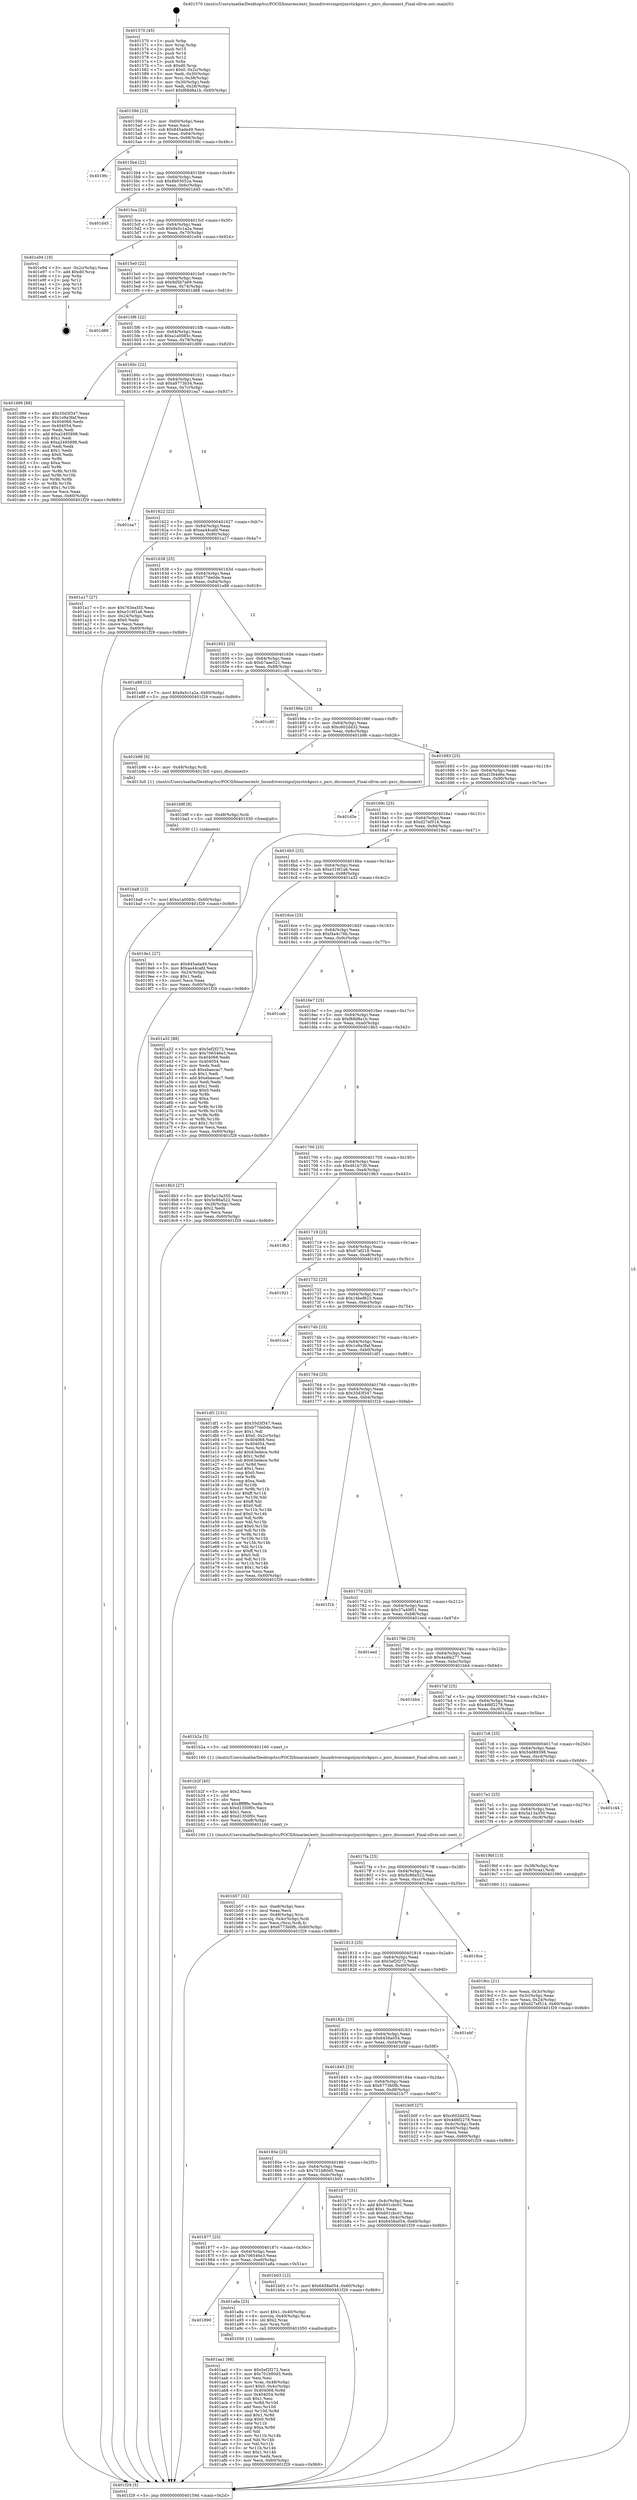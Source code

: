 digraph "0x401570" {
  label = "0x401570 (/mnt/c/Users/mathe/Desktop/tcc/POCII/binaries/extr_linuxdriversinputjoystickpxrc.c_pxrc_disconnect_Final-ollvm.out::main(0))"
  labelloc = "t"
  node[shape=record]

  Entry [label="",width=0.3,height=0.3,shape=circle,fillcolor=black,style=filled]
  "0x40159d" [label="{
     0x40159d [23]\l
     | [instrs]\l
     &nbsp;&nbsp;0x40159d \<+3\>: mov -0x60(%rbp),%eax\l
     &nbsp;&nbsp;0x4015a0 \<+2\>: mov %eax,%ecx\l
     &nbsp;&nbsp;0x4015a2 \<+6\>: sub $0x845ada49,%ecx\l
     &nbsp;&nbsp;0x4015a8 \<+3\>: mov %eax,-0x64(%rbp)\l
     &nbsp;&nbsp;0x4015ab \<+3\>: mov %ecx,-0x68(%rbp)\l
     &nbsp;&nbsp;0x4015ae \<+6\>: je 00000000004019fc \<main+0x48c\>\l
  }"]
  "0x4019fc" [label="{
     0x4019fc\l
  }", style=dashed]
  "0x4015b4" [label="{
     0x4015b4 [22]\l
     | [instrs]\l
     &nbsp;&nbsp;0x4015b4 \<+5\>: jmp 00000000004015b9 \<main+0x49\>\l
     &nbsp;&nbsp;0x4015b9 \<+3\>: mov -0x64(%rbp),%eax\l
     &nbsp;&nbsp;0x4015bc \<+5\>: sub $0x8b03052a,%eax\l
     &nbsp;&nbsp;0x4015c1 \<+3\>: mov %eax,-0x6c(%rbp)\l
     &nbsp;&nbsp;0x4015c4 \<+6\>: je 0000000000401d45 \<main+0x7d5\>\l
  }"]
  Exit [label="",width=0.3,height=0.3,shape=circle,fillcolor=black,style=filled,peripheries=2]
  "0x401d45" [label="{
     0x401d45\l
  }", style=dashed]
  "0x4015ca" [label="{
     0x4015ca [22]\l
     | [instrs]\l
     &nbsp;&nbsp;0x4015ca \<+5\>: jmp 00000000004015cf \<main+0x5f\>\l
     &nbsp;&nbsp;0x4015cf \<+3\>: mov -0x64(%rbp),%eax\l
     &nbsp;&nbsp;0x4015d2 \<+5\>: sub $0x9a5c1a2a,%eax\l
     &nbsp;&nbsp;0x4015d7 \<+3\>: mov %eax,-0x70(%rbp)\l
     &nbsp;&nbsp;0x4015da \<+6\>: je 0000000000401e94 \<main+0x924\>\l
  }"]
  "0x401ba8" [label="{
     0x401ba8 [12]\l
     | [instrs]\l
     &nbsp;&nbsp;0x401ba8 \<+7\>: movl $0xa1a0085c,-0x60(%rbp)\l
     &nbsp;&nbsp;0x401baf \<+5\>: jmp 0000000000401f29 \<main+0x9b9\>\l
  }"]
  "0x401e94" [label="{
     0x401e94 [19]\l
     | [instrs]\l
     &nbsp;&nbsp;0x401e94 \<+3\>: mov -0x2c(%rbp),%eax\l
     &nbsp;&nbsp;0x401e97 \<+7\>: add $0xd0,%rsp\l
     &nbsp;&nbsp;0x401e9e \<+1\>: pop %rbx\l
     &nbsp;&nbsp;0x401e9f \<+2\>: pop %r12\l
     &nbsp;&nbsp;0x401ea1 \<+2\>: pop %r14\l
     &nbsp;&nbsp;0x401ea3 \<+2\>: pop %r15\l
     &nbsp;&nbsp;0x401ea5 \<+1\>: pop %rbp\l
     &nbsp;&nbsp;0x401ea6 \<+1\>: ret\l
  }"]
  "0x4015e0" [label="{
     0x4015e0 [22]\l
     | [instrs]\l
     &nbsp;&nbsp;0x4015e0 \<+5\>: jmp 00000000004015e5 \<main+0x75\>\l
     &nbsp;&nbsp;0x4015e5 \<+3\>: mov -0x64(%rbp),%eax\l
     &nbsp;&nbsp;0x4015e8 \<+5\>: sub $0x9d5b7a69,%eax\l
     &nbsp;&nbsp;0x4015ed \<+3\>: mov %eax,-0x74(%rbp)\l
     &nbsp;&nbsp;0x4015f0 \<+6\>: je 0000000000401d88 \<main+0x818\>\l
  }"]
  "0x401b9f" [label="{
     0x401b9f [9]\l
     | [instrs]\l
     &nbsp;&nbsp;0x401b9f \<+4\>: mov -0x48(%rbp),%rdi\l
     &nbsp;&nbsp;0x401ba3 \<+5\>: call 0000000000401030 \<free@plt\>\l
     | [calls]\l
     &nbsp;&nbsp;0x401030 \{1\} (unknown)\l
  }"]
  "0x401d88" [label="{
     0x401d88\l
  }", style=dashed]
  "0x4015f6" [label="{
     0x4015f6 [22]\l
     | [instrs]\l
     &nbsp;&nbsp;0x4015f6 \<+5\>: jmp 00000000004015fb \<main+0x8b\>\l
     &nbsp;&nbsp;0x4015fb \<+3\>: mov -0x64(%rbp),%eax\l
     &nbsp;&nbsp;0x4015fe \<+5\>: sub $0xa1a0085c,%eax\l
     &nbsp;&nbsp;0x401603 \<+3\>: mov %eax,-0x78(%rbp)\l
     &nbsp;&nbsp;0x401606 \<+6\>: je 0000000000401d99 \<main+0x829\>\l
  }"]
  "0x401b57" [label="{
     0x401b57 [32]\l
     | [instrs]\l
     &nbsp;&nbsp;0x401b57 \<+6\>: mov -0xe8(%rbp),%ecx\l
     &nbsp;&nbsp;0x401b5d \<+3\>: imul %eax,%ecx\l
     &nbsp;&nbsp;0x401b60 \<+4\>: mov -0x48(%rbp),%rsi\l
     &nbsp;&nbsp;0x401b64 \<+4\>: movslq -0x4c(%rbp),%rdi\l
     &nbsp;&nbsp;0x401b68 \<+3\>: mov %ecx,(%rsi,%rdi,4)\l
     &nbsp;&nbsp;0x401b6b \<+7\>: movl $0x6773b0fb,-0x60(%rbp)\l
     &nbsp;&nbsp;0x401b72 \<+5\>: jmp 0000000000401f29 \<main+0x9b9\>\l
  }"]
  "0x401d99" [label="{
     0x401d99 [88]\l
     | [instrs]\l
     &nbsp;&nbsp;0x401d99 \<+5\>: mov $0x35d3f347,%eax\l
     &nbsp;&nbsp;0x401d9e \<+5\>: mov $0x1e9a3faf,%ecx\l
     &nbsp;&nbsp;0x401da3 \<+7\>: mov 0x404068,%edx\l
     &nbsp;&nbsp;0x401daa \<+7\>: mov 0x404054,%esi\l
     &nbsp;&nbsp;0x401db1 \<+2\>: mov %edx,%edi\l
     &nbsp;&nbsp;0x401db3 \<+6\>: add $0xa2495898,%edi\l
     &nbsp;&nbsp;0x401db9 \<+3\>: sub $0x1,%edi\l
     &nbsp;&nbsp;0x401dbc \<+6\>: sub $0xa2495898,%edi\l
     &nbsp;&nbsp;0x401dc2 \<+3\>: imul %edi,%edx\l
     &nbsp;&nbsp;0x401dc5 \<+3\>: and $0x1,%edx\l
     &nbsp;&nbsp;0x401dc8 \<+3\>: cmp $0x0,%edx\l
     &nbsp;&nbsp;0x401dcb \<+4\>: sete %r8b\l
     &nbsp;&nbsp;0x401dcf \<+3\>: cmp $0xa,%esi\l
     &nbsp;&nbsp;0x401dd2 \<+4\>: setl %r9b\l
     &nbsp;&nbsp;0x401dd6 \<+3\>: mov %r8b,%r10b\l
     &nbsp;&nbsp;0x401dd9 \<+3\>: and %r9b,%r10b\l
     &nbsp;&nbsp;0x401ddc \<+3\>: xor %r9b,%r8b\l
     &nbsp;&nbsp;0x401ddf \<+3\>: or %r8b,%r10b\l
     &nbsp;&nbsp;0x401de2 \<+4\>: test $0x1,%r10b\l
     &nbsp;&nbsp;0x401de6 \<+3\>: cmovne %ecx,%eax\l
     &nbsp;&nbsp;0x401de9 \<+3\>: mov %eax,-0x60(%rbp)\l
     &nbsp;&nbsp;0x401dec \<+5\>: jmp 0000000000401f29 \<main+0x9b9\>\l
  }"]
  "0x40160c" [label="{
     0x40160c [22]\l
     | [instrs]\l
     &nbsp;&nbsp;0x40160c \<+5\>: jmp 0000000000401611 \<main+0xa1\>\l
     &nbsp;&nbsp;0x401611 \<+3\>: mov -0x64(%rbp),%eax\l
     &nbsp;&nbsp;0x401614 \<+5\>: sub $0xa9773b34,%eax\l
     &nbsp;&nbsp;0x401619 \<+3\>: mov %eax,-0x7c(%rbp)\l
     &nbsp;&nbsp;0x40161c \<+6\>: je 0000000000401ea7 \<main+0x937\>\l
  }"]
  "0x401b2f" [label="{
     0x401b2f [40]\l
     | [instrs]\l
     &nbsp;&nbsp;0x401b2f \<+5\>: mov $0x2,%ecx\l
     &nbsp;&nbsp;0x401b34 \<+1\>: cltd\l
     &nbsp;&nbsp;0x401b35 \<+2\>: idiv %ecx\l
     &nbsp;&nbsp;0x401b37 \<+6\>: imul $0xfffffffe,%edx,%ecx\l
     &nbsp;&nbsp;0x401b3d \<+6\>: sub $0xd1350f0c,%ecx\l
     &nbsp;&nbsp;0x401b43 \<+3\>: add $0x1,%ecx\l
     &nbsp;&nbsp;0x401b46 \<+6\>: add $0xd1350f0c,%ecx\l
     &nbsp;&nbsp;0x401b4c \<+6\>: mov %ecx,-0xe8(%rbp)\l
     &nbsp;&nbsp;0x401b52 \<+5\>: call 0000000000401160 \<next_i\>\l
     | [calls]\l
     &nbsp;&nbsp;0x401160 \{1\} (/mnt/c/Users/mathe/Desktop/tcc/POCII/binaries/extr_linuxdriversinputjoystickpxrc.c_pxrc_disconnect_Final-ollvm.out::next_i)\l
  }"]
  "0x401ea7" [label="{
     0x401ea7\l
  }", style=dashed]
  "0x401622" [label="{
     0x401622 [22]\l
     | [instrs]\l
     &nbsp;&nbsp;0x401622 \<+5\>: jmp 0000000000401627 \<main+0xb7\>\l
     &nbsp;&nbsp;0x401627 \<+3\>: mov -0x64(%rbp),%eax\l
     &nbsp;&nbsp;0x40162a \<+5\>: sub $0xaa44cafd,%eax\l
     &nbsp;&nbsp;0x40162f \<+3\>: mov %eax,-0x80(%rbp)\l
     &nbsp;&nbsp;0x401632 \<+6\>: je 0000000000401a17 \<main+0x4a7\>\l
  }"]
  "0x401aa1" [label="{
     0x401aa1 [98]\l
     | [instrs]\l
     &nbsp;&nbsp;0x401aa1 \<+5\>: mov $0x5ef2f272,%ecx\l
     &nbsp;&nbsp;0x401aa6 \<+5\>: mov $0x701b80d5,%edx\l
     &nbsp;&nbsp;0x401aab \<+2\>: xor %esi,%esi\l
     &nbsp;&nbsp;0x401aad \<+4\>: mov %rax,-0x48(%rbp)\l
     &nbsp;&nbsp;0x401ab1 \<+7\>: movl $0x0,-0x4c(%rbp)\l
     &nbsp;&nbsp;0x401ab8 \<+8\>: mov 0x404068,%r8d\l
     &nbsp;&nbsp;0x401ac0 \<+8\>: mov 0x404054,%r9d\l
     &nbsp;&nbsp;0x401ac8 \<+3\>: sub $0x1,%esi\l
     &nbsp;&nbsp;0x401acb \<+3\>: mov %r8d,%r10d\l
     &nbsp;&nbsp;0x401ace \<+3\>: add %esi,%r10d\l
     &nbsp;&nbsp;0x401ad1 \<+4\>: imul %r10d,%r8d\l
     &nbsp;&nbsp;0x401ad5 \<+4\>: and $0x1,%r8d\l
     &nbsp;&nbsp;0x401ad9 \<+4\>: cmp $0x0,%r8d\l
     &nbsp;&nbsp;0x401add \<+4\>: sete %r11b\l
     &nbsp;&nbsp;0x401ae1 \<+4\>: cmp $0xa,%r9d\l
     &nbsp;&nbsp;0x401ae5 \<+3\>: setl %bl\l
     &nbsp;&nbsp;0x401ae8 \<+3\>: mov %r11b,%r14b\l
     &nbsp;&nbsp;0x401aeb \<+3\>: and %bl,%r14b\l
     &nbsp;&nbsp;0x401aee \<+3\>: xor %bl,%r11b\l
     &nbsp;&nbsp;0x401af1 \<+3\>: or %r11b,%r14b\l
     &nbsp;&nbsp;0x401af4 \<+4\>: test $0x1,%r14b\l
     &nbsp;&nbsp;0x401af8 \<+3\>: cmovne %edx,%ecx\l
     &nbsp;&nbsp;0x401afb \<+3\>: mov %ecx,-0x60(%rbp)\l
     &nbsp;&nbsp;0x401afe \<+5\>: jmp 0000000000401f29 \<main+0x9b9\>\l
  }"]
  "0x401a17" [label="{
     0x401a17 [27]\l
     | [instrs]\l
     &nbsp;&nbsp;0x401a17 \<+5\>: mov $0x763ea5f3,%eax\l
     &nbsp;&nbsp;0x401a1c \<+5\>: mov $0xe316f1a6,%ecx\l
     &nbsp;&nbsp;0x401a21 \<+3\>: mov -0x24(%rbp),%edx\l
     &nbsp;&nbsp;0x401a24 \<+3\>: cmp $0x0,%edx\l
     &nbsp;&nbsp;0x401a27 \<+3\>: cmove %ecx,%eax\l
     &nbsp;&nbsp;0x401a2a \<+3\>: mov %eax,-0x60(%rbp)\l
     &nbsp;&nbsp;0x401a2d \<+5\>: jmp 0000000000401f29 \<main+0x9b9\>\l
  }"]
  "0x401638" [label="{
     0x401638 [25]\l
     | [instrs]\l
     &nbsp;&nbsp;0x401638 \<+5\>: jmp 000000000040163d \<main+0xcd\>\l
     &nbsp;&nbsp;0x40163d \<+3\>: mov -0x64(%rbp),%eax\l
     &nbsp;&nbsp;0x401640 \<+5\>: sub $0xb77de0de,%eax\l
     &nbsp;&nbsp;0x401645 \<+6\>: mov %eax,-0x84(%rbp)\l
     &nbsp;&nbsp;0x40164b \<+6\>: je 0000000000401e88 \<main+0x918\>\l
  }"]
  "0x401890" [label="{
     0x401890\l
  }", style=dashed]
  "0x401e88" [label="{
     0x401e88 [12]\l
     | [instrs]\l
     &nbsp;&nbsp;0x401e88 \<+7\>: movl $0x9a5c1a2a,-0x60(%rbp)\l
     &nbsp;&nbsp;0x401e8f \<+5\>: jmp 0000000000401f29 \<main+0x9b9\>\l
  }"]
  "0x401651" [label="{
     0x401651 [25]\l
     | [instrs]\l
     &nbsp;&nbsp;0x401651 \<+5\>: jmp 0000000000401656 \<main+0xe6\>\l
     &nbsp;&nbsp;0x401656 \<+3\>: mov -0x64(%rbp),%eax\l
     &nbsp;&nbsp;0x401659 \<+5\>: sub $0xb7aae521,%eax\l
     &nbsp;&nbsp;0x40165e \<+6\>: mov %eax,-0x88(%rbp)\l
     &nbsp;&nbsp;0x401664 \<+6\>: je 0000000000401cd0 \<main+0x760\>\l
  }"]
  "0x401a8a" [label="{
     0x401a8a [23]\l
     | [instrs]\l
     &nbsp;&nbsp;0x401a8a \<+7\>: movl $0x1,-0x40(%rbp)\l
     &nbsp;&nbsp;0x401a91 \<+4\>: movslq -0x40(%rbp),%rax\l
     &nbsp;&nbsp;0x401a95 \<+4\>: shl $0x2,%rax\l
     &nbsp;&nbsp;0x401a99 \<+3\>: mov %rax,%rdi\l
     &nbsp;&nbsp;0x401a9c \<+5\>: call 0000000000401050 \<malloc@plt\>\l
     | [calls]\l
     &nbsp;&nbsp;0x401050 \{1\} (unknown)\l
  }"]
  "0x401cd0" [label="{
     0x401cd0\l
  }", style=dashed]
  "0x40166a" [label="{
     0x40166a [25]\l
     | [instrs]\l
     &nbsp;&nbsp;0x40166a \<+5\>: jmp 000000000040166f \<main+0xff\>\l
     &nbsp;&nbsp;0x40166f \<+3\>: mov -0x64(%rbp),%eax\l
     &nbsp;&nbsp;0x401672 \<+5\>: sub $0xc602dd32,%eax\l
     &nbsp;&nbsp;0x401677 \<+6\>: mov %eax,-0x8c(%rbp)\l
     &nbsp;&nbsp;0x40167d \<+6\>: je 0000000000401b96 \<main+0x626\>\l
  }"]
  "0x401877" [label="{
     0x401877 [25]\l
     | [instrs]\l
     &nbsp;&nbsp;0x401877 \<+5\>: jmp 000000000040187c \<main+0x30c\>\l
     &nbsp;&nbsp;0x40187c \<+3\>: mov -0x64(%rbp),%eax\l
     &nbsp;&nbsp;0x40187f \<+5\>: sub $0x706546e3,%eax\l
     &nbsp;&nbsp;0x401884 \<+6\>: mov %eax,-0xe0(%rbp)\l
     &nbsp;&nbsp;0x40188a \<+6\>: je 0000000000401a8a \<main+0x51a\>\l
  }"]
  "0x401b96" [label="{
     0x401b96 [9]\l
     | [instrs]\l
     &nbsp;&nbsp;0x401b96 \<+4\>: mov -0x48(%rbp),%rdi\l
     &nbsp;&nbsp;0x401b9a \<+5\>: call 00000000004013c0 \<pxrc_disconnect\>\l
     | [calls]\l
     &nbsp;&nbsp;0x4013c0 \{1\} (/mnt/c/Users/mathe/Desktop/tcc/POCII/binaries/extr_linuxdriversinputjoystickpxrc.c_pxrc_disconnect_Final-ollvm.out::pxrc_disconnect)\l
  }"]
  "0x401683" [label="{
     0x401683 [25]\l
     | [instrs]\l
     &nbsp;&nbsp;0x401683 \<+5\>: jmp 0000000000401688 \<main+0x118\>\l
     &nbsp;&nbsp;0x401688 \<+3\>: mov -0x64(%rbp),%eax\l
     &nbsp;&nbsp;0x40168b \<+5\>: sub $0xd1f44d6e,%eax\l
     &nbsp;&nbsp;0x401690 \<+6\>: mov %eax,-0x90(%rbp)\l
     &nbsp;&nbsp;0x401696 \<+6\>: je 0000000000401d5e \<main+0x7ee\>\l
  }"]
  "0x401b03" [label="{
     0x401b03 [12]\l
     | [instrs]\l
     &nbsp;&nbsp;0x401b03 \<+7\>: movl $0x6458a054,-0x60(%rbp)\l
     &nbsp;&nbsp;0x401b0a \<+5\>: jmp 0000000000401f29 \<main+0x9b9\>\l
  }"]
  "0x401d5e" [label="{
     0x401d5e\l
  }", style=dashed]
  "0x40169c" [label="{
     0x40169c [25]\l
     | [instrs]\l
     &nbsp;&nbsp;0x40169c \<+5\>: jmp 00000000004016a1 \<main+0x131\>\l
     &nbsp;&nbsp;0x4016a1 \<+3\>: mov -0x64(%rbp),%eax\l
     &nbsp;&nbsp;0x4016a4 \<+5\>: sub $0xd27ef514,%eax\l
     &nbsp;&nbsp;0x4016a9 \<+6\>: mov %eax,-0x94(%rbp)\l
     &nbsp;&nbsp;0x4016af \<+6\>: je 00000000004019e1 \<main+0x471\>\l
  }"]
  "0x40185e" [label="{
     0x40185e [25]\l
     | [instrs]\l
     &nbsp;&nbsp;0x40185e \<+5\>: jmp 0000000000401863 \<main+0x2f3\>\l
     &nbsp;&nbsp;0x401863 \<+3\>: mov -0x64(%rbp),%eax\l
     &nbsp;&nbsp;0x401866 \<+5\>: sub $0x701b80d5,%eax\l
     &nbsp;&nbsp;0x40186b \<+6\>: mov %eax,-0xdc(%rbp)\l
     &nbsp;&nbsp;0x401871 \<+6\>: je 0000000000401b03 \<main+0x593\>\l
  }"]
  "0x4019e1" [label="{
     0x4019e1 [27]\l
     | [instrs]\l
     &nbsp;&nbsp;0x4019e1 \<+5\>: mov $0x845ada49,%eax\l
     &nbsp;&nbsp;0x4019e6 \<+5\>: mov $0xaa44cafd,%ecx\l
     &nbsp;&nbsp;0x4019eb \<+3\>: mov -0x24(%rbp),%edx\l
     &nbsp;&nbsp;0x4019ee \<+3\>: cmp $0x1,%edx\l
     &nbsp;&nbsp;0x4019f1 \<+3\>: cmovl %ecx,%eax\l
     &nbsp;&nbsp;0x4019f4 \<+3\>: mov %eax,-0x60(%rbp)\l
     &nbsp;&nbsp;0x4019f7 \<+5\>: jmp 0000000000401f29 \<main+0x9b9\>\l
  }"]
  "0x4016b5" [label="{
     0x4016b5 [25]\l
     | [instrs]\l
     &nbsp;&nbsp;0x4016b5 \<+5\>: jmp 00000000004016ba \<main+0x14a\>\l
     &nbsp;&nbsp;0x4016ba \<+3\>: mov -0x64(%rbp),%eax\l
     &nbsp;&nbsp;0x4016bd \<+5\>: sub $0xe316f1a6,%eax\l
     &nbsp;&nbsp;0x4016c2 \<+6\>: mov %eax,-0x98(%rbp)\l
     &nbsp;&nbsp;0x4016c8 \<+6\>: je 0000000000401a32 \<main+0x4c2\>\l
  }"]
  "0x401b77" [label="{
     0x401b77 [31]\l
     | [instrs]\l
     &nbsp;&nbsp;0x401b77 \<+3\>: mov -0x4c(%rbp),%eax\l
     &nbsp;&nbsp;0x401b7a \<+5\>: add $0x601cbc01,%eax\l
     &nbsp;&nbsp;0x401b7f \<+3\>: add $0x1,%eax\l
     &nbsp;&nbsp;0x401b82 \<+5\>: sub $0x601cbc01,%eax\l
     &nbsp;&nbsp;0x401b87 \<+3\>: mov %eax,-0x4c(%rbp)\l
     &nbsp;&nbsp;0x401b8a \<+7\>: movl $0x6458a054,-0x60(%rbp)\l
     &nbsp;&nbsp;0x401b91 \<+5\>: jmp 0000000000401f29 \<main+0x9b9\>\l
  }"]
  "0x401a32" [label="{
     0x401a32 [88]\l
     | [instrs]\l
     &nbsp;&nbsp;0x401a32 \<+5\>: mov $0x5ef2f272,%eax\l
     &nbsp;&nbsp;0x401a37 \<+5\>: mov $0x706546e3,%ecx\l
     &nbsp;&nbsp;0x401a3c \<+7\>: mov 0x404068,%edx\l
     &nbsp;&nbsp;0x401a43 \<+7\>: mov 0x404054,%esi\l
     &nbsp;&nbsp;0x401a4a \<+2\>: mov %edx,%edi\l
     &nbsp;&nbsp;0x401a4c \<+6\>: sub $0xebaecac7,%edi\l
     &nbsp;&nbsp;0x401a52 \<+3\>: sub $0x1,%edi\l
     &nbsp;&nbsp;0x401a55 \<+6\>: add $0xebaecac7,%edi\l
     &nbsp;&nbsp;0x401a5b \<+3\>: imul %edi,%edx\l
     &nbsp;&nbsp;0x401a5e \<+3\>: and $0x1,%edx\l
     &nbsp;&nbsp;0x401a61 \<+3\>: cmp $0x0,%edx\l
     &nbsp;&nbsp;0x401a64 \<+4\>: sete %r8b\l
     &nbsp;&nbsp;0x401a68 \<+3\>: cmp $0xa,%esi\l
     &nbsp;&nbsp;0x401a6b \<+4\>: setl %r9b\l
     &nbsp;&nbsp;0x401a6f \<+3\>: mov %r8b,%r10b\l
     &nbsp;&nbsp;0x401a72 \<+3\>: and %r9b,%r10b\l
     &nbsp;&nbsp;0x401a75 \<+3\>: xor %r9b,%r8b\l
     &nbsp;&nbsp;0x401a78 \<+3\>: or %r8b,%r10b\l
     &nbsp;&nbsp;0x401a7b \<+4\>: test $0x1,%r10b\l
     &nbsp;&nbsp;0x401a7f \<+3\>: cmovne %ecx,%eax\l
     &nbsp;&nbsp;0x401a82 \<+3\>: mov %eax,-0x60(%rbp)\l
     &nbsp;&nbsp;0x401a85 \<+5\>: jmp 0000000000401f29 \<main+0x9b9\>\l
  }"]
  "0x4016ce" [label="{
     0x4016ce [25]\l
     | [instrs]\l
     &nbsp;&nbsp;0x4016ce \<+5\>: jmp 00000000004016d3 \<main+0x163\>\l
     &nbsp;&nbsp;0x4016d3 \<+3\>: mov -0x64(%rbp),%eax\l
     &nbsp;&nbsp;0x4016d6 \<+5\>: sub $0xf4a4c76b,%eax\l
     &nbsp;&nbsp;0x4016db \<+6\>: mov %eax,-0x9c(%rbp)\l
     &nbsp;&nbsp;0x4016e1 \<+6\>: je 0000000000401ceb \<main+0x77b\>\l
  }"]
  "0x401845" [label="{
     0x401845 [25]\l
     | [instrs]\l
     &nbsp;&nbsp;0x401845 \<+5\>: jmp 000000000040184a \<main+0x2da\>\l
     &nbsp;&nbsp;0x40184a \<+3\>: mov -0x64(%rbp),%eax\l
     &nbsp;&nbsp;0x40184d \<+5\>: sub $0x6773b0fb,%eax\l
     &nbsp;&nbsp;0x401852 \<+6\>: mov %eax,-0xd8(%rbp)\l
     &nbsp;&nbsp;0x401858 \<+6\>: je 0000000000401b77 \<main+0x607\>\l
  }"]
  "0x401ceb" [label="{
     0x401ceb\l
  }", style=dashed]
  "0x4016e7" [label="{
     0x4016e7 [25]\l
     | [instrs]\l
     &nbsp;&nbsp;0x4016e7 \<+5\>: jmp 00000000004016ec \<main+0x17c\>\l
     &nbsp;&nbsp;0x4016ec \<+3\>: mov -0x64(%rbp),%eax\l
     &nbsp;&nbsp;0x4016ef \<+5\>: sub $0xf68d8a1b,%eax\l
     &nbsp;&nbsp;0x4016f4 \<+6\>: mov %eax,-0xa0(%rbp)\l
     &nbsp;&nbsp;0x4016fa \<+6\>: je 00000000004018b3 \<main+0x343\>\l
  }"]
  "0x401b0f" [label="{
     0x401b0f [27]\l
     | [instrs]\l
     &nbsp;&nbsp;0x401b0f \<+5\>: mov $0xc602dd32,%eax\l
     &nbsp;&nbsp;0x401b14 \<+5\>: mov $0x4d6f2278,%ecx\l
     &nbsp;&nbsp;0x401b19 \<+3\>: mov -0x4c(%rbp),%edx\l
     &nbsp;&nbsp;0x401b1c \<+3\>: cmp -0x40(%rbp),%edx\l
     &nbsp;&nbsp;0x401b1f \<+3\>: cmovl %ecx,%eax\l
     &nbsp;&nbsp;0x401b22 \<+3\>: mov %eax,-0x60(%rbp)\l
     &nbsp;&nbsp;0x401b25 \<+5\>: jmp 0000000000401f29 \<main+0x9b9\>\l
  }"]
  "0x4018b3" [label="{
     0x4018b3 [27]\l
     | [instrs]\l
     &nbsp;&nbsp;0x4018b3 \<+5\>: mov $0x5a13a350,%eax\l
     &nbsp;&nbsp;0x4018b8 \<+5\>: mov $0x5c86a522,%ecx\l
     &nbsp;&nbsp;0x4018bd \<+3\>: mov -0x28(%rbp),%edx\l
     &nbsp;&nbsp;0x4018c0 \<+3\>: cmp $0x2,%edx\l
     &nbsp;&nbsp;0x4018c3 \<+3\>: cmovne %ecx,%eax\l
     &nbsp;&nbsp;0x4018c6 \<+3\>: mov %eax,-0x60(%rbp)\l
     &nbsp;&nbsp;0x4018c9 \<+5\>: jmp 0000000000401f29 \<main+0x9b9\>\l
  }"]
  "0x401700" [label="{
     0x401700 [25]\l
     | [instrs]\l
     &nbsp;&nbsp;0x401700 \<+5\>: jmp 0000000000401705 \<main+0x195\>\l
     &nbsp;&nbsp;0x401705 \<+3\>: mov -0x64(%rbp),%eax\l
     &nbsp;&nbsp;0x401708 \<+5\>: sub $0x461b730,%eax\l
     &nbsp;&nbsp;0x40170d \<+6\>: mov %eax,-0xa4(%rbp)\l
     &nbsp;&nbsp;0x401713 \<+6\>: je 00000000004019b3 \<main+0x443\>\l
  }"]
  "0x401f29" [label="{
     0x401f29 [5]\l
     | [instrs]\l
     &nbsp;&nbsp;0x401f29 \<+5\>: jmp 000000000040159d \<main+0x2d\>\l
  }"]
  "0x401570" [label="{
     0x401570 [45]\l
     | [instrs]\l
     &nbsp;&nbsp;0x401570 \<+1\>: push %rbp\l
     &nbsp;&nbsp;0x401571 \<+3\>: mov %rsp,%rbp\l
     &nbsp;&nbsp;0x401574 \<+2\>: push %r15\l
     &nbsp;&nbsp;0x401576 \<+2\>: push %r14\l
     &nbsp;&nbsp;0x401578 \<+2\>: push %r12\l
     &nbsp;&nbsp;0x40157a \<+1\>: push %rbx\l
     &nbsp;&nbsp;0x40157b \<+7\>: sub $0xd0,%rsp\l
     &nbsp;&nbsp;0x401582 \<+7\>: movl $0x0,-0x2c(%rbp)\l
     &nbsp;&nbsp;0x401589 \<+3\>: mov %edi,-0x30(%rbp)\l
     &nbsp;&nbsp;0x40158c \<+4\>: mov %rsi,-0x38(%rbp)\l
     &nbsp;&nbsp;0x401590 \<+3\>: mov -0x30(%rbp),%edi\l
     &nbsp;&nbsp;0x401593 \<+3\>: mov %edi,-0x28(%rbp)\l
     &nbsp;&nbsp;0x401596 \<+7\>: movl $0xf68d8a1b,-0x60(%rbp)\l
  }"]
  "0x40182c" [label="{
     0x40182c [25]\l
     | [instrs]\l
     &nbsp;&nbsp;0x40182c \<+5\>: jmp 0000000000401831 \<main+0x2c1\>\l
     &nbsp;&nbsp;0x401831 \<+3\>: mov -0x64(%rbp),%eax\l
     &nbsp;&nbsp;0x401834 \<+5\>: sub $0x6458a054,%eax\l
     &nbsp;&nbsp;0x401839 \<+6\>: mov %eax,-0xd4(%rbp)\l
     &nbsp;&nbsp;0x40183f \<+6\>: je 0000000000401b0f \<main+0x59f\>\l
  }"]
  "0x4019b3" [label="{
     0x4019b3\l
  }", style=dashed]
  "0x401719" [label="{
     0x401719 [25]\l
     | [instrs]\l
     &nbsp;&nbsp;0x401719 \<+5\>: jmp 000000000040171e \<main+0x1ae\>\l
     &nbsp;&nbsp;0x40171e \<+3\>: mov -0x64(%rbp),%eax\l
     &nbsp;&nbsp;0x401721 \<+5\>: sub $0x67af218,%eax\l
     &nbsp;&nbsp;0x401726 \<+6\>: mov %eax,-0xa8(%rbp)\l
     &nbsp;&nbsp;0x40172c \<+6\>: je 0000000000401921 \<main+0x3b1\>\l
  }"]
  "0x401ebf" [label="{
     0x401ebf\l
  }", style=dashed]
  "0x401921" [label="{
     0x401921\l
  }", style=dashed]
  "0x401732" [label="{
     0x401732 [25]\l
     | [instrs]\l
     &nbsp;&nbsp;0x401732 \<+5\>: jmp 0000000000401737 \<main+0x1c7\>\l
     &nbsp;&nbsp;0x401737 \<+3\>: mov -0x64(%rbp),%eax\l
     &nbsp;&nbsp;0x40173a \<+5\>: sub $0x14bef823,%eax\l
     &nbsp;&nbsp;0x40173f \<+6\>: mov %eax,-0xac(%rbp)\l
     &nbsp;&nbsp;0x401745 \<+6\>: je 0000000000401cc4 \<main+0x754\>\l
  }"]
  "0x401813" [label="{
     0x401813 [25]\l
     | [instrs]\l
     &nbsp;&nbsp;0x401813 \<+5\>: jmp 0000000000401818 \<main+0x2a8\>\l
     &nbsp;&nbsp;0x401818 \<+3\>: mov -0x64(%rbp),%eax\l
     &nbsp;&nbsp;0x40181b \<+5\>: sub $0x5ef2f272,%eax\l
     &nbsp;&nbsp;0x401820 \<+6\>: mov %eax,-0xd0(%rbp)\l
     &nbsp;&nbsp;0x401826 \<+6\>: je 0000000000401ebf \<main+0x94f\>\l
  }"]
  "0x401cc4" [label="{
     0x401cc4\l
  }", style=dashed]
  "0x40174b" [label="{
     0x40174b [25]\l
     | [instrs]\l
     &nbsp;&nbsp;0x40174b \<+5\>: jmp 0000000000401750 \<main+0x1e0\>\l
     &nbsp;&nbsp;0x401750 \<+3\>: mov -0x64(%rbp),%eax\l
     &nbsp;&nbsp;0x401753 \<+5\>: sub $0x1e9a3faf,%eax\l
     &nbsp;&nbsp;0x401758 \<+6\>: mov %eax,-0xb0(%rbp)\l
     &nbsp;&nbsp;0x40175e \<+6\>: je 0000000000401df1 \<main+0x881\>\l
  }"]
  "0x4018ce" [label="{
     0x4018ce\l
  }", style=dashed]
  "0x401df1" [label="{
     0x401df1 [151]\l
     | [instrs]\l
     &nbsp;&nbsp;0x401df1 \<+5\>: mov $0x35d3f347,%eax\l
     &nbsp;&nbsp;0x401df6 \<+5\>: mov $0xb77de0de,%ecx\l
     &nbsp;&nbsp;0x401dfb \<+2\>: mov $0x1,%dl\l
     &nbsp;&nbsp;0x401dfd \<+7\>: movl $0x0,-0x2c(%rbp)\l
     &nbsp;&nbsp;0x401e04 \<+7\>: mov 0x404068,%esi\l
     &nbsp;&nbsp;0x401e0b \<+7\>: mov 0x404054,%edi\l
     &nbsp;&nbsp;0x401e12 \<+3\>: mov %esi,%r8d\l
     &nbsp;&nbsp;0x401e15 \<+7\>: add $0x63edece,%r8d\l
     &nbsp;&nbsp;0x401e1c \<+4\>: sub $0x1,%r8d\l
     &nbsp;&nbsp;0x401e20 \<+7\>: sub $0x63edece,%r8d\l
     &nbsp;&nbsp;0x401e27 \<+4\>: imul %r8d,%esi\l
     &nbsp;&nbsp;0x401e2b \<+3\>: and $0x1,%esi\l
     &nbsp;&nbsp;0x401e2e \<+3\>: cmp $0x0,%esi\l
     &nbsp;&nbsp;0x401e31 \<+4\>: sete %r9b\l
     &nbsp;&nbsp;0x401e35 \<+3\>: cmp $0xa,%edi\l
     &nbsp;&nbsp;0x401e38 \<+4\>: setl %r10b\l
     &nbsp;&nbsp;0x401e3c \<+3\>: mov %r9b,%r11b\l
     &nbsp;&nbsp;0x401e3f \<+4\>: xor $0xff,%r11b\l
     &nbsp;&nbsp;0x401e43 \<+3\>: mov %r10b,%bl\l
     &nbsp;&nbsp;0x401e46 \<+3\>: xor $0xff,%bl\l
     &nbsp;&nbsp;0x401e49 \<+3\>: xor $0x0,%dl\l
     &nbsp;&nbsp;0x401e4c \<+3\>: mov %r11b,%r14b\l
     &nbsp;&nbsp;0x401e4f \<+4\>: and $0x0,%r14b\l
     &nbsp;&nbsp;0x401e53 \<+3\>: and %dl,%r9b\l
     &nbsp;&nbsp;0x401e56 \<+3\>: mov %bl,%r15b\l
     &nbsp;&nbsp;0x401e59 \<+4\>: and $0x0,%r15b\l
     &nbsp;&nbsp;0x401e5d \<+3\>: and %dl,%r10b\l
     &nbsp;&nbsp;0x401e60 \<+3\>: or %r9b,%r14b\l
     &nbsp;&nbsp;0x401e63 \<+3\>: or %r10b,%r15b\l
     &nbsp;&nbsp;0x401e66 \<+3\>: xor %r15b,%r14b\l
     &nbsp;&nbsp;0x401e69 \<+3\>: or %bl,%r11b\l
     &nbsp;&nbsp;0x401e6c \<+4\>: xor $0xff,%r11b\l
     &nbsp;&nbsp;0x401e70 \<+3\>: or $0x0,%dl\l
     &nbsp;&nbsp;0x401e73 \<+3\>: and %dl,%r11b\l
     &nbsp;&nbsp;0x401e76 \<+3\>: or %r11b,%r14b\l
     &nbsp;&nbsp;0x401e79 \<+4\>: test $0x1,%r14b\l
     &nbsp;&nbsp;0x401e7d \<+3\>: cmovne %ecx,%eax\l
     &nbsp;&nbsp;0x401e80 \<+3\>: mov %eax,-0x60(%rbp)\l
     &nbsp;&nbsp;0x401e83 \<+5\>: jmp 0000000000401f29 \<main+0x9b9\>\l
  }"]
  "0x401764" [label="{
     0x401764 [25]\l
     | [instrs]\l
     &nbsp;&nbsp;0x401764 \<+5\>: jmp 0000000000401769 \<main+0x1f9\>\l
     &nbsp;&nbsp;0x401769 \<+3\>: mov -0x64(%rbp),%eax\l
     &nbsp;&nbsp;0x40176c \<+5\>: sub $0x35d3f347,%eax\l
     &nbsp;&nbsp;0x401771 \<+6\>: mov %eax,-0xb4(%rbp)\l
     &nbsp;&nbsp;0x401777 \<+6\>: je 0000000000401f1b \<main+0x9ab\>\l
  }"]
  "0x4019cc" [label="{
     0x4019cc [21]\l
     | [instrs]\l
     &nbsp;&nbsp;0x4019cc \<+3\>: mov %eax,-0x3c(%rbp)\l
     &nbsp;&nbsp;0x4019cf \<+3\>: mov -0x3c(%rbp),%eax\l
     &nbsp;&nbsp;0x4019d2 \<+3\>: mov %eax,-0x24(%rbp)\l
     &nbsp;&nbsp;0x4019d5 \<+7\>: movl $0xd27ef514,-0x60(%rbp)\l
     &nbsp;&nbsp;0x4019dc \<+5\>: jmp 0000000000401f29 \<main+0x9b9\>\l
  }"]
  "0x401f1b" [label="{
     0x401f1b\l
  }", style=dashed]
  "0x40177d" [label="{
     0x40177d [25]\l
     | [instrs]\l
     &nbsp;&nbsp;0x40177d \<+5\>: jmp 0000000000401782 \<main+0x212\>\l
     &nbsp;&nbsp;0x401782 \<+3\>: mov -0x64(%rbp),%eax\l
     &nbsp;&nbsp;0x401785 \<+5\>: sub $0x37a49f51,%eax\l
     &nbsp;&nbsp;0x40178a \<+6\>: mov %eax,-0xb8(%rbp)\l
     &nbsp;&nbsp;0x401790 \<+6\>: je 0000000000401eed \<main+0x97d\>\l
  }"]
  "0x4017fa" [label="{
     0x4017fa [25]\l
     | [instrs]\l
     &nbsp;&nbsp;0x4017fa \<+5\>: jmp 00000000004017ff \<main+0x28f\>\l
     &nbsp;&nbsp;0x4017ff \<+3\>: mov -0x64(%rbp),%eax\l
     &nbsp;&nbsp;0x401802 \<+5\>: sub $0x5c86a522,%eax\l
     &nbsp;&nbsp;0x401807 \<+6\>: mov %eax,-0xcc(%rbp)\l
     &nbsp;&nbsp;0x40180d \<+6\>: je 00000000004018ce \<main+0x35e\>\l
  }"]
  "0x401eed" [label="{
     0x401eed\l
  }", style=dashed]
  "0x401796" [label="{
     0x401796 [25]\l
     | [instrs]\l
     &nbsp;&nbsp;0x401796 \<+5\>: jmp 000000000040179b \<main+0x22b\>\l
     &nbsp;&nbsp;0x40179b \<+3\>: mov -0x64(%rbp),%eax\l
     &nbsp;&nbsp;0x40179e \<+5\>: sub $0x4a4fa277,%eax\l
     &nbsp;&nbsp;0x4017a3 \<+6\>: mov %eax,-0xbc(%rbp)\l
     &nbsp;&nbsp;0x4017a9 \<+6\>: je 0000000000401bb4 \<main+0x644\>\l
  }"]
  "0x4019bf" [label="{
     0x4019bf [13]\l
     | [instrs]\l
     &nbsp;&nbsp;0x4019bf \<+4\>: mov -0x38(%rbp),%rax\l
     &nbsp;&nbsp;0x4019c3 \<+4\>: mov 0x8(%rax),%rdi\l
     &nbsp;&nbsp;0x4019c7 \<+5\>: call 0000000000401060 \<atoi@plt\>\l
     | [calls]\l
     &nbsp;&nbsp;0x401060 \{1\} (unknown)\l
  }"]
  "0x401bb4" [label="{
     0x401bb4\l
  }", style=dashed]
  "0x4017af" [label="{
     0x4017af [25]\l
     | [instrs]\l
     &nbsp;&nbsp;0x4017af \<+5\>: jmp 00000000004017b4 \<main+0x244\>\l
     &nbsp;&nbsp;0x4017b4 \<+3\>: mov -0x64(%rbp),%eax\l
     &nbsp;&nbsp;0x4017b7 \<+5\>: sub $0x4d6f2278,%eax\l
     &nbsp;&nbsp;0x4017bc \<+6\>: mov %eax,-0xc0(%rbp)\l
     &nbsp;&nbsp;0x4017c2 \<+6\>: je 0000000000401b2a \<main+0x5ba\>\l
  }"]
  "0x4017e1" [label="{
     0x4017e1 [25]\l
     | [instrs]\l
     &nbsp;&nbsp;0x4017e1 \<+5\>: jmp 00000000004017e6 \<main+0x276\>\l
     &nbsp;&nbsp;0x4017e6 \<+3\>: mov -0x64(%rbp),%eax\l
     &nbsp;&nbsp;0x4017e9 \<+5\>: sub $0x5a13a350,%eax\l
     &nbsp;&nbsp;0x4017ee \<+6\>: mov %eax,-0xc8(%rbp)\l
     &nbsp;&nbsp;0x4017f4 \<+6\>: je 00000000004019bf \<main+0x44f\>\l
  }"]
  "0x401b2a" [label="{
     0x401b2a [5]\l
     | [instrs]\l
     &nbsp;&nbsp;0x401b2a \<+5\>: call 0000000000401160 \<next_i\>\l
     | [calls]\l
     &nbsp;&nbsp;0x401160 \{1\} (/mnt/c/Users/mathe/Desktop/tcc/POCII/binaries/extr_linuxdriversinputjoystickpxrc.c_pxrc_disconnect_Final-ollvm.out::next_i)\l
  }"]
  "0x4017c8" [label="{
     0x4017c8 [25]\l
     | [instrs]\l
     &nbsp;&nbsp;0x4017c8 \<+5\>: jmp 00000000004017cd \<main+0x25d\>\l
     &nbsp;&nbsp;0x4017cd \<+3\>: mov -0x64(%rbp),%eax\l
     &nbsp;&nbsp;0x4017d0 \<+5\>: sub $0x54d89398,%eax\l
     &nbsp;&nbsp;0x4017d5 \<+6\>: mov %eax,-0xc4(%rbp)\l
     &nbsp;&nbsp;0x4017db \<+6\>: je 0000000000401c44 \<main+0x6d4\>\l
  }"]
  "0x401c44" [label="{
     0x401c44\l
  }", style=dashed]
  Entry -> "0x401570" [label=" 1"]
  "0x40159d" -> "0x4019fc" [label=" 0"]
  "0x40159d" -> "0x4015b4" [label=" 16"]
  "0x401e94" -> Exit [label=" 1"]
  "0x4015b4" -> "0x401d45" [label=" 0"]
  "0x4015b4" -> "0x4015ca" [label=" 16"]
  "0x401e88" -> "0x401f29" [label=" 1"]
  "0x4015ca" -> "0x401e94" [label=" 1"]
  "0x4015ca" -> "0x4015e0" [label=" 15"]
  "0x401df1" -> "0x401f29" [label=" 1"]
  "0x4015e0" -> "0x401d88" [label=" 0"]
  "0x4015e0" -> "0x4015f6" [label=" 15"]
  "0x401d99" -> "0x401f29" [label=" 1"]
  "0x4015f6" -> "0x401d99" [label=" 1"]
  "0x4015f6" -> "0x40160c" [label=" 14"]
  "0x401ba8" -> "0x401f29" [label=" 1"]
  "0x40160c" -> "0x401ea7" [label=" 0"]
  "0x40160c" -> "0x401622" [label=" 14"]
  "0x401b9f" -> "0x401ba8" [label=" 1"]
  "0x401622" -> "0x401a17" [label=" 1"]
  "0x401622" -> "0x401638" [label=" 13"]
  "0x401b96" -> "0x401b9f" [label=" 1"]
  "0x401638" -> "0x401e88" [label=" 1"]
  "0x401638" -> "0x401651" [label=" 12"]
  "0x401b77" -> "0x401f29" [label=" 1"]
  "0x401651" -> "0x401cd0" [label=" 0"]
  "0x401651" -> "0x40166a" [label=" 12"]
  "0x401b57" -> "0x401f29" [label=" 1"]
  "0x40166a" -> "0x401b96" [label=" 1"]
  "0x40166a" -> "0x401683" [label=" 11"]
  "0x401b2a" -> "0x401b2f" [label=" 1"]
  "0x401683" -> "0x401d5e" [label=" 0"]
  "0x401683" -> "0x40169c" [label=" 11"]
  "0x401b0f" -> "0x401f29" [label=" 2"]
  "0x40169c" -> "0x4019e1" [label=" 1"]
  "0x40169c" -> "0x4016b5" [label=" 10"]
  "0x401aa1" -> "0x401f29" [label=" 1"]
  "0x4016b5" -> "0x401a32" [label=" 1"]
  "0x4016b5" -> "0x4016ce" [label=" 9"]
  "0x401a8a" -> "0x401aa1" [label=" 1"]
  "0x4016ce" -> "0x401ceb" [label=" 0"]
  "0x4016ce" -> "0x4016e7" [label=" 9"]
  "0x401877" -> "0x401a8a" [label=" 1"]
  "0x4016e7" -> "0x4018b3" [label=" 1"]
  "0x4016e7" -> "0x401700" [label=" 8"]
  "0x4018b3" -> "0x401f29" [label=" 1"]
  "0x401570" -> "0x40159d" [label=" 1"]
  "0x401f29" -> "0x40159d" [label=" 15"]
  "0x401b2f" -> "0x401b57" [label=" 1"]
  "0x401700" -> "0x4019b3" [label=" 0"]
  "0x401700" -> "0x401719" [label=" 8"]
  "0x40185e" -> "0x401b03" [label=" 1"]
  "0x401719" -> "0x401921" [label=" 0"]
  "0x401719" -> "0x401732" [label=" 8"]
  "0x401b03" -> "0x401f29" [label=" 1"]
  "0x401732" -> "0x401cc4" [label=" 0"]
  "0x401732" -> "0x40174b" [label=" 8"]
  "0x401845" -> "0x401b77" [label=" 1"]
  "0x40174b" -> "0x401df1" [label=" 1"]
  "0x40174b" -> "0x401764" [label=" 7"]
  "0x401877" -> "0x401890" [label=" 0"]
  "0x401764" -> "0x401f1b" [label=" 0"]
  "0x401764" -> "0x40177d" [label=" 7"]
  "0x40182c" -> "0x401b0f" [label=" 2"]
  "0x40177d" -> "0x401eed" [label=" 0"]
  "0x40177d" -> "0x401796" [label=" 7"]
  "0x40185e" -> "0x401877" [label=" 1"]
  "0x401796" -> "0x401bb4" [label=" 0"]
  "0x401796" -> "0x4017af" [label=" 7"]
  "0x401813" -> "0x40182c" [label=" 5"]
  "0x4017af" -> "0x401b2a" [label=" 1"]
  "0x4017af" -> "0x4017c8" [label=" 6"]
  "0x401845" -> "0x40185e" [label=" 2"]
  "0x4017c8" -> "0x401c44" [label=" 0"]
  "0x4017c8" -> "0x4017e1" [label=" 6"]
  "0x401813" -> "0x401ebf" [label=" 0"]
  "0x4017e1" -> "0x4019bf" [label=" 1"]
  "0x4017e1" -> "0x4017fa" [label=" 5"]
  "0x4019bf" -> "0x4019cc" [label=" 1"]
  "0x4019cc" -> "0x401f29" [label=" 1"]
  "0x4019e1" -> "0x401f29" [label=" 1"]
  "0x401a17" -> "0x401f29" [label=" 1"]
  "0x401a32" -> "0x401f29" [label=" 1"]
  "0x40182c" -> "0x401845" [label=" 3"]
  "0x4017fa" -> "0x4018ce" [label=" 0"]
  "0x4017fa" -> "0x401813" [label=" 5"]
}
